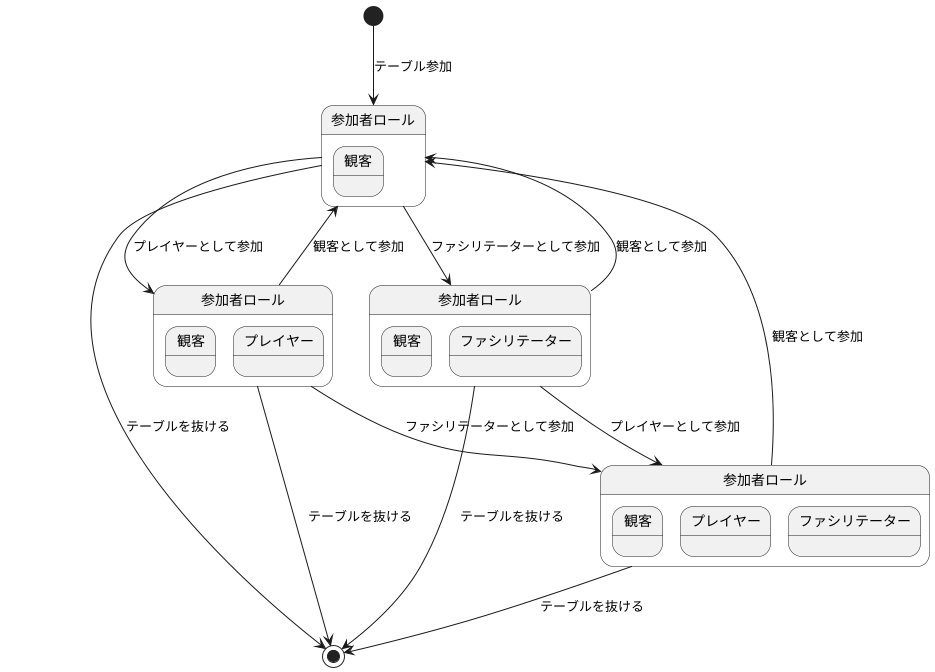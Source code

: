 @startuml 状態遷移

state "参加者ロール" as state1 {
  state "観客" as m1
}
state "参加者ロール" as state2 {
  state "観客" as m2
  state "プレイヤー" as p2
}
state "参加者ロール" as state3 {
  state "観客" as m3
  state "ファシリテーター" as f3
}
state "参加者ロール" as state4 {
  state "観客" as m4
  state "プレイヤー" as p4
  state "ファシリテーター" as f4
}

[*] --> state1 : テーブル参加
state1 --> state2 : プレイヤーとして参加
state1 --> state3 : ファシリテーターとして参加

state2 --> state4 : ファシリテーターとして参加
state3 --> state4 : プレイヤーとして参加

state2 -u-> state1 : 観客として参加
state3 -u-> state1 : 観客として参加
state4 -u-> state1 : 観客として参加

state1 --> [*] : テーブルを抜ける
state2 --> [*] : テーブルを抜ける
state3 --> [*] : テーブルを抜ける
state4 --> [*] : テーブルを抜ける

@enduml
